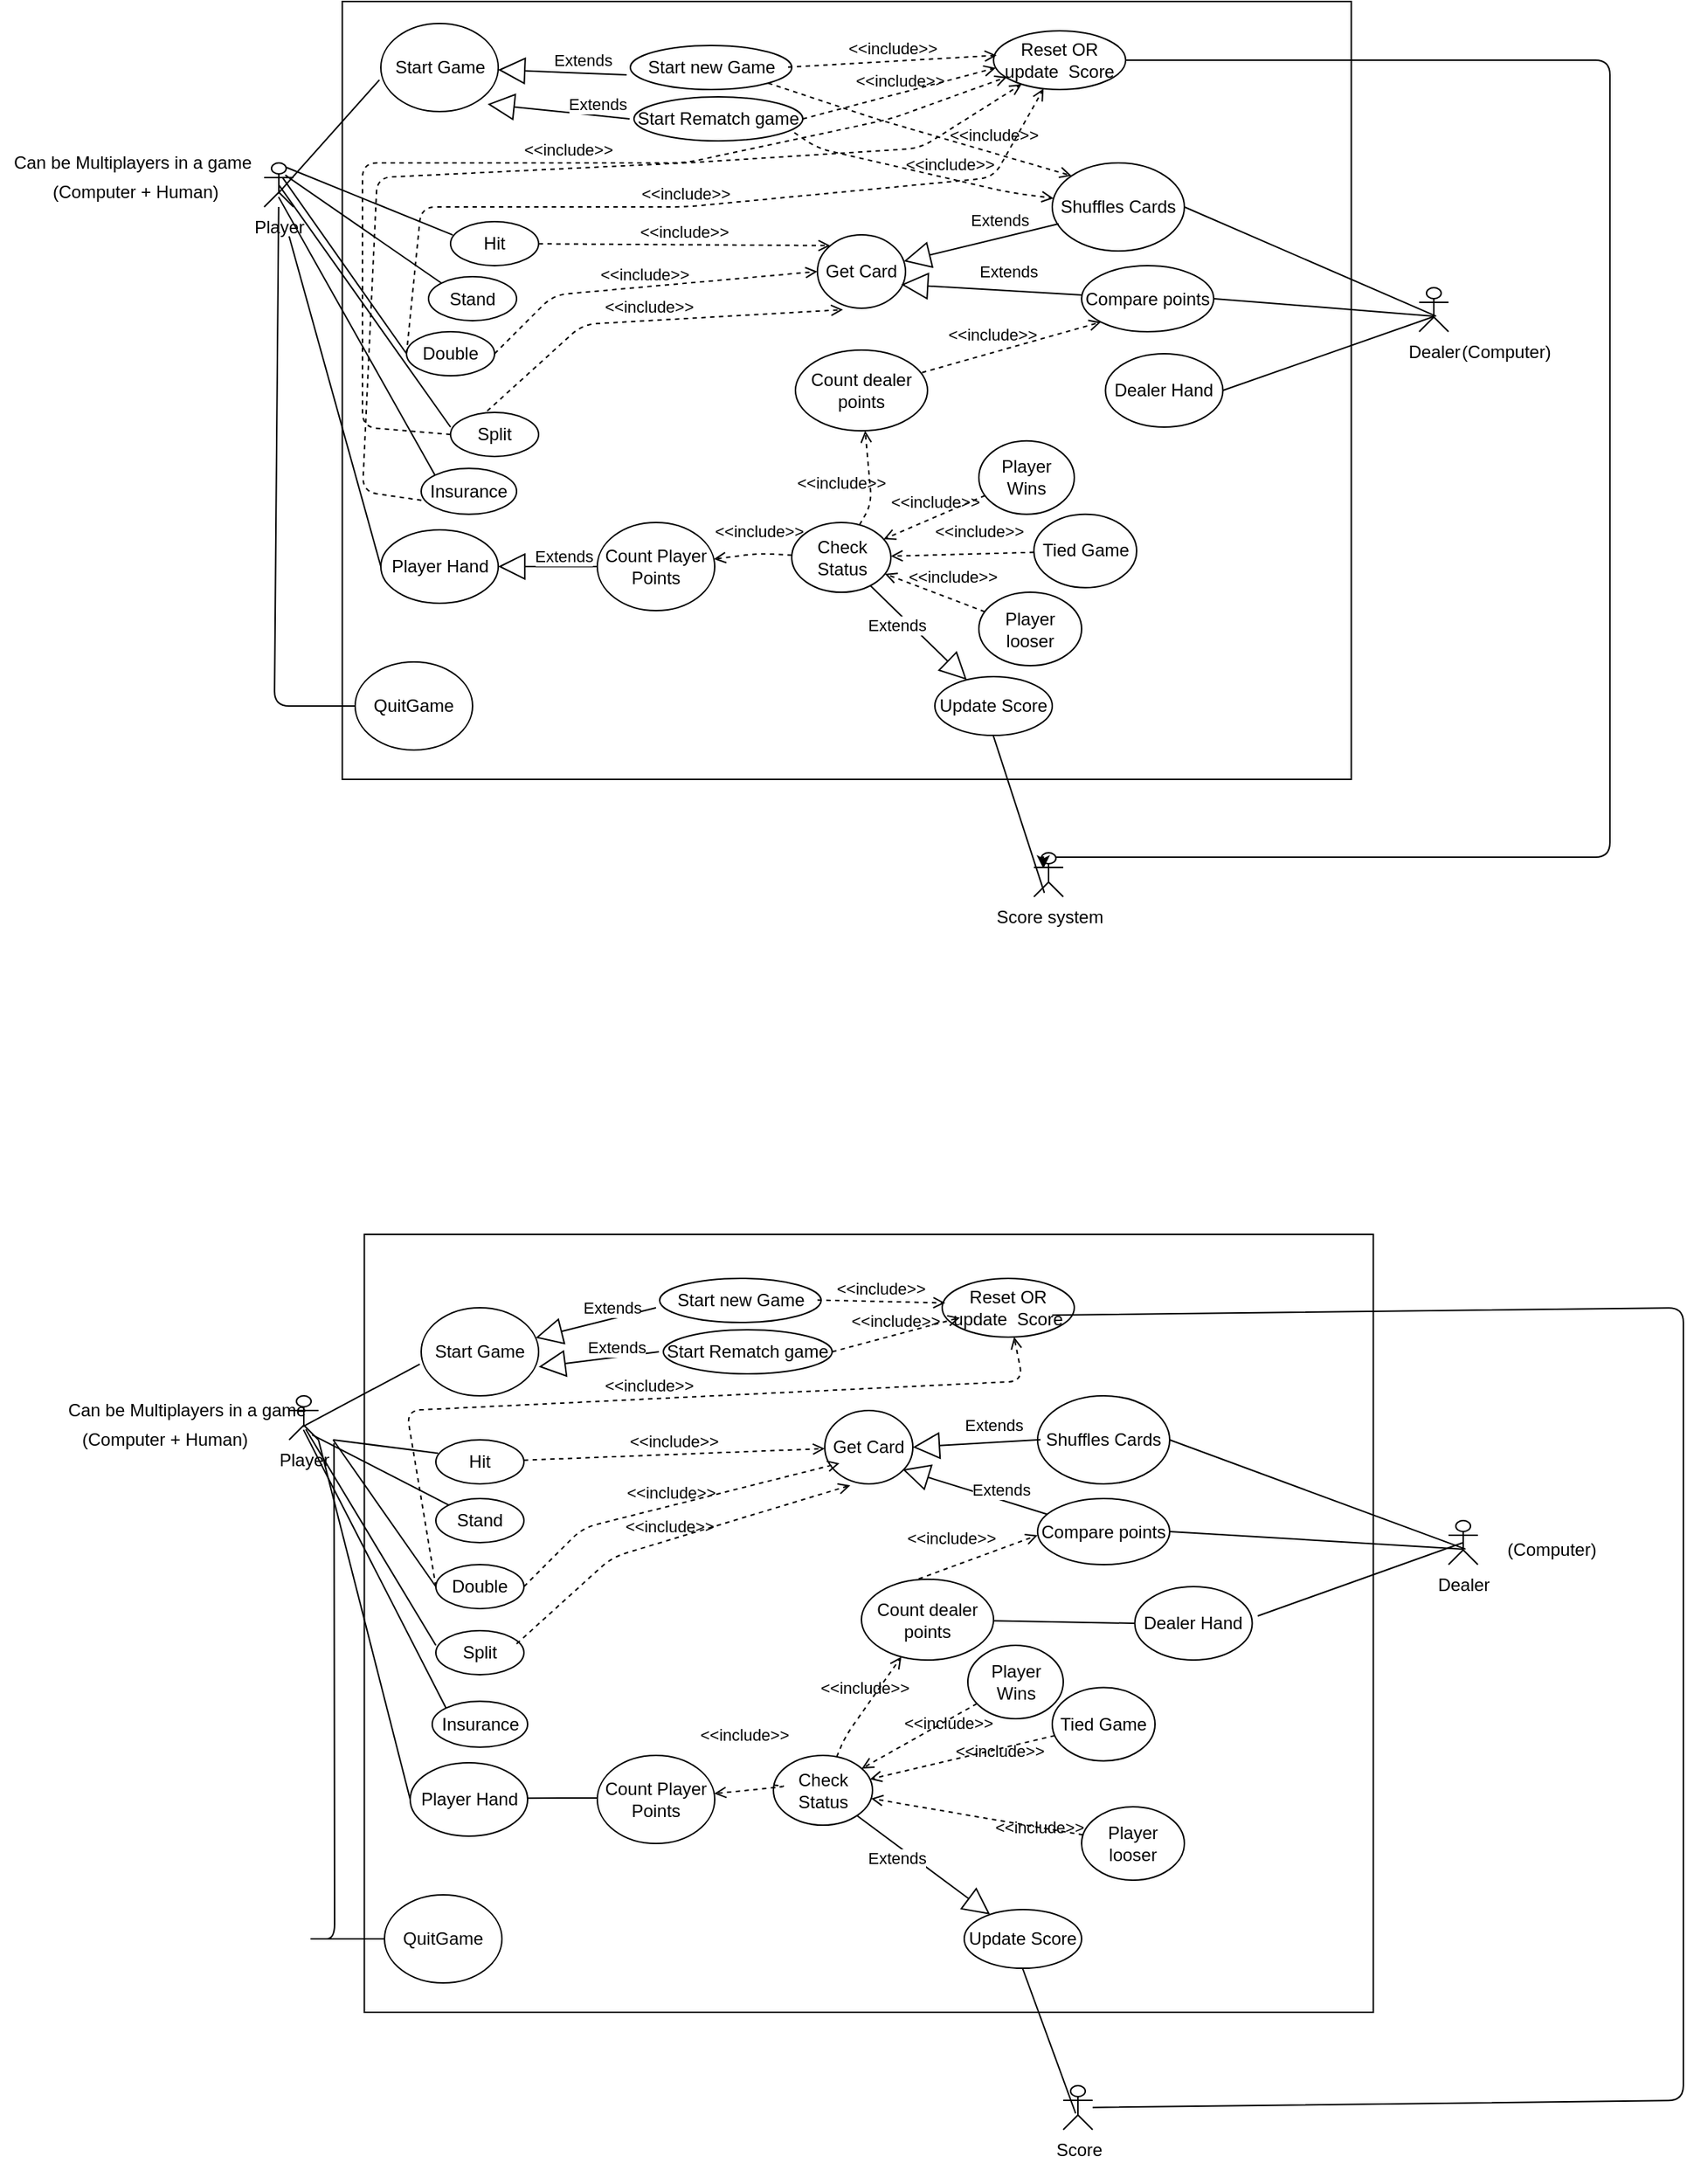 <mxfile version="14.4.4" type="github">
  <diagram id="JFFTHve_9rxQ_7Y7nS_G" name="Page-1">
    <mxGraphModel dx="2287" dy="1903" grid="1" gridSize="10" guides="1" tooltips="1" connect="1" arrows="1" fold="1" page="1" pageScale="1" pageWidth="850" pageHeight="1100" math="0" shadow="0">
      <root>
        <mxCell id="0" />
        <mxCell id="1" parent="0" />
        <mxCell id="o8Tci1gJP2nC2cgZEV9O-1" value="" style="rounded=0;whiteSpace=wrap;html=1;" parent="1" vertex="1">
          <mxGeometry x="131.25" y="-60" width="687.5" height="530" as="geometry" />
        </mxCell>
        <mxCell id="o8Tci1gJP2nC2cgZEV9O-2" value="Player&lt;br&gt;" style="shape=umlActor;verticalLabelPosition=bottom;verticalAlign=top;html=1;" parent="1" vertex="1">
          <mxGeometry x="80" y="50" width="20" height="30" as="geometry" />
        </mxCell>
        <mxCell id="o8Tci1gJP2nC2cgZEV9O-3" value="Dealer&lt;br&gt;" style="shape=umlActor;verticalLabelPosition=bottom;verticalAlign=top;html=1;" parent="1" vertex="1">
          <mxGeometry x="870" y="135" width="20" height="30" as="geometry" />
        </mxCell>
        <mxCell id="o8Tci1gJP2nC2cgZEV9O-4" value="Score&lt;br&gt;&lt;span style=&quot;color: rgba(0 , 0 , 0 , 0) ; font-family: monospace ; font-size: 0px&quot;&gt;%3CmxGraphModel%3E%3Croot%3E%3CmxCell%20id%3D%220%22%2F%3E%3CmxCell%20id%3D%221%22%20parent%3D%220%22%2F%3E%3CmxCell%20id%3D%222%22%20value%3D%22Player%26lt%3Bbr%26gt%3B%22%20style%3D%22shape%3DumlActor%3BverticalLabelPosition%3Dbottom%3BverticalAlign%3Dtop%3Bhtml%3D1%3B%22%20vertex%3D%221%22%20parent%3D%221%22%3E%3CmxGeometry%20x%3D%2255%22%20y%3D%22160%22%20width%3D%2220%22%20height%3D%2230%22%20as%3D%22geometry%22%2F%3E%3C%2FmxCell%3E%3C%2Froot%3E%3C%2FmxGraphModel%3E&lt;/span&gt;" style="shape=umlActor;verticalLabelPosition=bottom;verticalAlign=top;html=1;" parent="1" vertex="1">
          <mxGeometry x="607.5" y="520" width="20" height="30" as="geometry" />
        </mxCell>
        <mxCell id="o8Tci1gJP2nC2cgZEV9O-5" value="Get Card" style="ellipse;whiteSpace=wrap;html=1;" parent="1" vertex="1">
          <mxGeometry x="445" y="60" width="60" height="50" as="geometry" />
        </mxCell>
        <mxCell id="o8Tci1gJP2nC2cgZEV9O-6" value="Shuffles Cards" style="ellipse;whiteSpace=wrap;html=1;" parent="1" vertex="1">
          <mxGeometry x="590" y="50" width="90" height="60" as="geometry" />
        </mxCell>
        <mxCell id="o8Tci1gJP2nC2cgZEV9O-7" value="Hit" style="ellipse;whiteSpace=wrap;html=1;" parent="1" vertex="1">
          <mxGeometry x="180" y="80" width="60" height="30" as="geometry" />
        </mxCell>
        <mxCell id="o8Tci1gJP2nC2cgZEV9O-8" value="Reset OR update&amp;nbsp; Score" style="ellipse;whiteSpace=wrap;html=1;" parent="1" vertex="1">
          <mxGeometry x="525" y="-30" width="90" height="40" as="geometry" />
        </mxCell>
        <mxCell id="o8Tci1gJP2nC2cgZEV9O-9" value="Start Game&lt;br&gt;" style="ellipse;whiteSpace=wrap;html=1;" parent="1" vertex="1">
          <mxGeometry x="170" y="-10" width="80" height="60" as="geometry" />
        </mxCell>
        <mxCell id="o8Tci1gJP2nC2cgZEV9O-10" value="Start new Game" style="ellipse;whiteSpace=wrap;html=1;" parent="1" vertex="1">
          <mxGeometry x="332.5" y="-30" width="110" height="30" as="geometry" />
        </mxCell>
        <mxCell id="o8Tci1gJP2nC2cgZEV9O-11" value="Start Rematch game" style="ellipse;whiteSpace=wrap;html=1;" parent="1" vertex="1">
          <mxGeometry x="335" y="5" width="115" height="30" as="geometry" />
        </mxCell>
        <mxCell id="o8Tci1gJP2nC2cgZEV9O-12" value="Extends" style="endArrow=block;endSize=16;endFill=0;html=1;" parent="1" target="o8Tci1gJP2nC2cgZEV9O-9" edge="1">
          <mxGeometry x="-0.312" y="-7" width="160" relative="1" as="geometry">
            <mxPoint x="330" y="-10" as="sourcePoint" />
            <mxPoint x="330" y="-5.29" as="targetPoint" />
            <Array as="points">
              <mxPoint x="330" y="-10" />
            </Array>
            <mxPoint as="offset" />
          </mxGeometry>
        </mxCell>
        <mxCell id="o8Tci1gJP2nC2cgZEV9O-13" value="Extends" style="endArrow=block;endSize=16;endFill=0;html=1;" parent="1" edge="1">
          <mxGeometry x="-0.312" y="-7" width="160" relative="1" as="geometry">
            <mxPoint x="332" y="20.0" as="sourcePoint" />
            <mxPoint x="250.003" y="30.295" as="targetPoint" />
            <Array as="points" />
            <mxPoint as="offset" />
          </mxGeometry>
        </mxCell>
        <mxCell id="o8Tci1gJP2nC2cgZEV9O-14" value="&amp;lt;&amp;lt;include&amp;gt;&amp;gt;" style="html=1;verticalAlign=bottom;labelBackgroundColor=none;endArrow=open;endFill=0;dashed=1;entryX=0.023;entryY=0.418;entryDx=0;entryDy=0;entryPerimeter=0;" parent="1" target="o8Tci1gJP2nC2cgZEV9O-8" edge="1">
          <mxGeometry width="160" relative="1" as="geometry">
            <mxPoint x="440" y="-15.24" as="sourcePoint" />
            <mxPoint x="600" y="-15.24" as="targetPoint" />
          </mxGeometry>
        </mxCell>
        <mxCell id="o8Tci1gJP2nC2cgZEV9O-15" value="" style="endArrow=none;html=1;" parent="1" source="o8Tci1gJP2nC2cgZEV9O-4" edge="1">
          <mxGeometry width="50" height="50" relative="1" as="geometry">
            <mxPoint x="780" y="-5" as="sourcePoint" />
            <mxPoint x="600" y="-5.0" as="targetPoint" />
            <Array as="points">
              <mxPoint x="1030" y="530" />
              <mxPoint x="1030" y="420" />
              <mxPoint x="1030" y="-10" />
            </Array>
          </mxGeometry>
        </mxCell>
        <mxCell id="o8Tci1gJP2nC2cgZEV9O-16" value="" style="endArrow=none;html=1;entryX=-0.012;entryY=0.64;entryDx=0;entryDy=0;entryPerimeter=0;exitX=0.471;exitY=0.697;exitDx=0;exitDy=0;exitPerimeter=0;" parent="1" source="o8Tci1gJP2nC2cgZEV9O-2" target="o8Tci1gJP2nC2cgZEV9O-9" edge="1">
          <mxGeometry width="50" height="50" relative="1" as="geometry">
            <mxPoint x="125" y="70" as="sourcePoint" />
            <mxPoint x="175" y="20" as="targetPoint" />
          </mxGeometry>
        </mxCell>
        <mxCell id="o8Tci1gJP2nC2cgZEV9O-17" value="Stand" style="ellipse;whiteSpace=wrap;html=1;" parent="1" vertex="1">
          <mxGeometry x="180" y="120" width="60" height="30" as="geometry" />
        </mxCell>
        <mxCell id="o8Tci1gJP2nC2cgZEV9O-18" value="Double" style="ellipse;whiteSpace=wrap;html=1;" parent="1" vertex="1">
          <mxGeometry x="180" y="165" width="60" height="30" as="geometry" />
        </mxCell>
        <mxCell id="o8Tci1gJP2nC2cgZEV9O-19" value="Split" style="ellipse;whiteSpace=wrap;html=1;" parent="1" vertex="1">
          <mxGeometry x="180" y="210" width="60" height="30" as="geometry" />
        </mxCell>
        <mxCell id="o8Tci1gJP2nC2cgZEV9O-20" value="" style="endArrow=none;html=1;entryX=0.024;entryY=0.303;entryDx=0;entryDy=0;entryPerimeter=0;" parent="1" target="o8Tci1gJP2nC2cgZEV9O-7" edge="1">
          <mxGeometry width="50" height="50" relative="1" as="geometry">
            <mxPoint x="110" y="80.0" as="sourcePoint" />
            <mxPoint x="179.04" y="38.4" as="targetPoint" />
          </mxGeometry>
        </mxCell>
        <mxCell id="o8Tci1gJP2nC2cgZEV9O-21" value="" style="endArrow=none;html=1;entryX=0;entryY=0;entryDx=0;entryDy=0;exitX=0.781;exitY=0.887;exitDx=0;exitDy=0;exitPerimeter=0;" parent="1" source="o8Tci1gJP2nC2cgZEV9O-2" target="o8Tci1gJP2nC2cgZEV9O-17" edge="1">
          <mxGeometry width="50" height="50" relative="1" as="geometry">
            <mxPoint x="130" y="80" as="sourcePoint" />
            <mxPoint x="189.04" y="48.4" as="targetPoint" />
          </mxGeometry>
        </mxCell>
        <mxCell id="o8Tci1gJP2nC2cgZEV9O-22" value="" style="endArrow=none;html=1;entryX=0;entryY=0.5;entryDx=0;entryDy=0;" parent="1" target="o8Tci1gJP2nC2cgZEV9O-18" edge="1">
          <mxGeometry width="50" height="50" relative="1" as="geometry">
            <mxPoint x="110" y="80.0" as="sourcePoint" />
            <mxPoint x="199.04" y="58.4" as="targetPoint" />
          </mxGeometry>
        </mxCell>
        <mxCell id="o8Tci1gJP2nC2cgZEV9O-23" value="" style="endArrow=none;html=1;entryX=0.567;entryY=0.76;entryDx=0;entryDy=0;entryPerimeter=0;exitX=0;exitY=0.333;exitDx=0;exitDy=0;exitPerimeter=0;" parent="1" source="o8Tci1gJP2nC2cgZEV9O-19" target="o8Tci1gJP2nC2cgZEV9O-2" edge="1">
          <mxGeometry width="50" height="50" relative="1" as="geometry">
            <mxPoint x="80.96" y="140" as="sourcePoint" />
            <mxPoint x="125" y="98.4" as="targetPoint" />
          </mxGeometry>
        </mxCell>
        <mxCell id="o8Tci1gJP2nC2cgZEV9O-24" value="&amp;lt;&amp;lt;include&amp;gt;&amp;gt;" style="html=1;verticalAlign=bottom;labelBackgroundColor=none;endArrow=open;endFill=0;dashed=1;entryX=0.023;entryY=0.418;entryDx=0;entryDy=0;entryPerimeter=0;" parent="1" source="o8Tci1gJP2nC2cgZEV9O-7" edge="1">
          <mxGeometry width="160" relative="1" as="geometry">
            <mxPoint x="372.93" y="84.02" as="sourcePoint" />
            <mxPoint x="445.0" y="85.98" as="targetPoint" />
          </mxGeometry>
        </mxCell>
        <mxCell id="o8Tci1gJP2nC2cgZEV9O-25" value="" style="endArrow=none;html=1;entryX=1;entryY=0.5;entryDx=0;entryDy=0;exitX=0.579;exitY=0.648;exitDx=0;exitDy=0;exitPerimeter=0;" parent="1" source="o8Tci1gJP2nC2cgZEV9O-3" target="o8Tci1gJP2nC2cgZEV9O-6" edge="1">
          <mxGeometry width="50" height="50" relative="1" as="geometry">
            <mxPoint x="846.25" y="144.83" as="sourcePoint" />
            <mxPoint x="746.25" y="85" as="targetPoint" />
          </mxGeometry>
        </mxCell>
        <mxCell id="o8Tci1gJP2nC2cgZEV9O-26" value="Extends" style="endArrow=block;endSize=16;endFill=0;html=1;entryX=1;entryY=0.5;entryDx=0;entryDy=0;" parent="1" target="o8Tci1gJP2nC2cgZEV9O-5" edge="1">
          <mxGeometry x="-0.28" y="-12" width="160" relative="1" as="geometry">
            <mxPoint x="592" y="79.85" as="sourcePoint" />
            <mxPoint x="510.003" y="90.145" as="targetPoint" />
            <Array as="points" />
            <mxPoint as="offset" />
          </mxGeometry>
        </mxCell>
        <mxCell id="o8Tci1gJP2nC2cgZEV9O-27" value="Count dealer points" style="ellipse;whiteSpace=wrap;html=1;" parent="1" vertex="1">
          <mxGeometry x="470" y="175" width="90" height="55" as="geometry" />
        </mxCell>
        <mxCell id="o8Tci1gJP2nC2cgZEV9O-28" value="Compare points" style="ellipse;whiteSpace=wrap;html=1;" parent="1" vertex="1">
          <mxGeometry x="590" y="120" width="90" height="45" as="geometry" />
        </mxCell>
        <mxCell id="o8Tci1gJP2nC2cgZEV9O-29" value="Check Status" style="ellipse;whiteSpace=wrap;html=1;" parent="1" vertex="1">
          <mxGeometry x="410" y="295" width="67.5" height="47.5" as="geometry" />
        </mxCell>
        <mxCell id="o8Tci1gJP2nC2cgZEV9O-30" value="Dealer Hand" style="ellipse;whiteSpace=wrap;html=1;" parent="1" vertex="1">
          <mxGeometry x="656.25" y="180" width="80" height="50" as="geometry" />
        </mxCell>
        <mxCell id="o8Tci1gJP2nC2cgZEV9O-31" value="Player looser" style="ellipse;whiteSpace=wrap;html=1;" parent="1" vertex="1">
          <mxGeometry x="620" y="330" width="70" height="50" as="geometry" />
        </mxCell>
        <mxCell id="o8Tci1gJP2nC2cgZEV9O-32" value="Player Wins" style="ellipse;whiteSpace=wrap;html=1;" parent="1" vertex="1">
          <mxGeometry x="542.5" y="220" width="65" height="50" as="geometry" />
        </mxCell>
        <mxCell id="o8Tci1gJP2nC2cgZEV9O-33" value="" style="endArrow=none;html=1;entryX=1;entryY=0.5;entryDx=0;entryDy=0;exitX=0.521;exitY=0.648;exitDx=0;exitDy=0;exitPerimeter=0;" parent="1" source="o8Tci1gJP2nC2cgZEV9O-3" target="o8Tci1gJP2nC2cgZEV9O-28" edge="1">
          <mxGeometry width="50" height="50" relative="1" as="geometry">
            <mxPoint x="856.25" y="154.83" as="sourcePoint" />
            <mxPoint x="736.25" y="157.5" as="targetPoint" />
          </mxGeometry>
        </mxCell>
        <mxCell id="o8Tci1gJP2nC2cgZEV9O-34" value="Extends" style="endArrow=block;endSize=16;endFill=0;html=1;" parent="1" source="o8Tci1gJP2nC2cgZEV9O-28" edge="1">
          <mxGeometry x="-0.312" y="-7" width="160" relative="1" as="geometry">
            <mxPoint x="570" y="150" as="sourcePoint" />
            <mxPoint x="498.003" y="100.145" as="targetPoint" />
            <Array as="points" />
            <mxPoint as="offset" />
          </mxGeometry>
        </mxCell>
        <mxCell id="o8Tci1gJP2nC2cgZEV9O-35" value="" style="endArrow=none;html=1;" parent="1" edge="1">
          <mxGeometry width="50" height="50" relative="1" as="geometry">
            <mxPoint x="880" y="150.0" as="sourcePoint" />
            <mxPoint x="740" y="200.0" as="targetPoint" />
          </mxGeometry>
        </mxCell>
        <mxCell id="o8Tci1gJP2nC2cgZEV9O-36" value="" style="endArrow=none;html=1;exitX=0;exitY=0.5;exitDx=0;exitDy=0;" parent="1" source="o8Tci1gJP2nC2cgZEV9O-30" target="o8Tci1gJP2nC2cgZEV9O-27" edge="1">
          <mxGeometry width="50" height="50" relative="1" as="geometry">
            <mxPoint x="711.25" y="155" as="sourcePoint" />
            <mxPoint x="591.25" y="210" as="targetPoint" />
          </mxGeometry>
        </mxCell>
        <mxCell id="o8Tci1gJP2nC2cgZEV9O-37" value="&amp;lt;&amp;lt;include&amp;gt;&amp;gt;" style="html=1;verticalAlign=bottom;labelBackgroundColor=none;endArrow=open;endFill=0;dashed=1;" parent="1" source="o8Tci1gJP2nC2cgZEV9O-29" target="o8Tci1gJP2nC2cgZEV9O-27" edge="1">
          <mxGeometry x="0.049" y="3" width="160" relative="1" as="geometry">
            <mxPoint x="660.43" y="291.52" as="sourcePoint" />
            <mxPoint x="732.5" y="293.48" as="targetPoint" />
            <mxPoint as="offset" />
            <Array as="points">
              <mxPoint x="459" y="282" />
            </Array>
          </mxGeometry>
        </mxCell>
        <mxCell id="o8Tci1gJP2nC2cgZEV9O-38" value="Update Score" style="ellipse;whiteSpace=wrap;html=1;" parent="1" vertex="1">
          <mxGeometry x="540" y="400" width="80" height="40" as="geometry" />
        </mxCell>
        <mxCell id="o8Tci1gJP2nC2cgZEV9O-39" value="Extends" style="endArrow=block;endSize=16;endFill=0;html=1;" parent="1" source="o8Tci1gJP2nC2cgZEV9O-29" target="o8Tci1gJP2nC2cgZEV9O-38" edge="1">
          <mxGeometry x="-0.312" y="-7" width="160" relative="1" as="geometry">
            <mxPoint x="615" y="287.5" as="sourcePoint" />
            <mxPoint x="620" y="347.5" as="targetPoint" />
            <Array as="points" />
            <mxPoint as="offset" />
          </mxGeometry>
        </mxCell>
        <mxCell id="o8Tci1gJP2nC2cgZEV9O-40" value="" style="endArrow=none;html=1;exitX=0.421;exitY=0.629;exitDx=0;exitDy=0;exitPerimeter=0;entryX=0.498;entryY=1.006;entryDx=0;entryDy=0;entryPerimeter=0;" parent="1" source="o8Tci1gJP2nC2cgZEV9O-4" target="o8Tci1gJP2nC2cgZEV9O-38" edge="1">
          <mxGeometry width="50" height="50" relative="1" as="geometry">
            <mxPoint x="900" y="280" as="sourcePoint" />
            <mxPoint x="690" y="350" as="targetPoint" />
            <Array as="points" />
          </mxGeometry>
        </mxCell>
        <mxCell id="o8Tci1gJP2nC2cgZEV9O-41" value="&amp;lt;&amp;lt;include&amp;gt;&amp;gt;" style="html=1;verticalAlign=bottom;labelBackgroundColor=none;endArrow=open;endFill=0;dashed=1;entryX=0.023;entryY=0.418;entryDx=0;entryDy=0;entryPerimeter=0;exitX=1;exitY=0.5;exitDx=0;exitDy=0;" parent="1" source="o8Tci1gJP2nC2cgZEV9O-18" edge="1">
          <mxGeometry width="160" relative="1" as="geometry">
            <mxPoint x="249.92" y="103.908" as="sourcePoint" />
            <mxPoint x="455" y="95.98" as="targetPoint" />
            <Array as="points">
              <mxPoint x="280" y="140" />
            </Array>
          </mxGeometry>
        </mxCell>
        <mxCell id="o8Tci1gJP2nC2cgZEV9O-42" value="&amp;lt;&amp;lt;include&amp;gt;&amp;gt;" style="html=1;verticalAlign=bottom;labelBackgroundColor=none;endArrow=open;endFill=0;dashed=1;entryX=0.29;entryY=1.02;entryDx=0;entryDy=0;entryPerimeter=0;exitX=1;exitY=0.5;exitDx=0;exitDy=0;" parent="1" target="o8Tci1gJP2nC2cgZEV9O-5" edge="1">
          <mxGeometry width="160" relative="1" as="geometry">
            <mxPoint x="235" y="219.02" as="sourcePoint" />
            <mxPoint x="450.0" y="135.0" as="targetPoint" />
            <Array as="points">
              <mxPoint x="300" y="160" />
            </Array>
          </mxGeometry>
        </mxCell>
        <mxCell id="o8Tci1gJP2nC2cgZEV9O-43" value="Can be Multiplayers in a game&lt;br&gt;" style="text;html=1;align=center;verticalAlign=middle;resizable=0;points=[];autosize=1;" parent="1" vertex="1">
          <mxGeometry x="-80" y="50" width="180" height="20" as="geometry" />
        </mxCell>
        <mxCell id="o8Tci1gJP2nC2cgZEV9O-44" value="(Computer + Human)" style="text;html=1;align=center;verticalAlign=middle;resizable=0;points=[];autosize=1;" parent="1" vertex="1">
          <mxGeometry x="-70" y="70" width="130" height="20" as="geometry" />
        </mxCell>
        <mxCell id="o8Tci1gJP2nC2cgZEV9O-45" value="(Computer)" style="text;html=1;align=center;verticalAlign=middle;resizable=0;points=[];autosize=1;" parent="1" vertex="1">
          <mxGeometry x="900" y="145" width="80" height="20" as="geometry" />
        </mxCell>
        <mxCell id="o8Tci1gJP2nC2cgZEV9O-46" value="&amp;lt;&amp;lt;include&amp;gt;&amp;gt;" style="html=1;verticalAlign=bottom;labelBackgroundColor=none;endArrow=open;endFill=0;dashed=1;exitX=0.433;exitY=-0.005;exitDx=0;exitDy=0;exitPerimeter=0;" parent="1" source="o8Tci1gJP2nC2cgZEV9O-27" edge="1">
          <mxGeometry x="-0.368" y="10" width="160" relative="1" as="geometry">
            <mxPoint x="576.901" y="247.627" as="sourcePoint" />
            <mxPoint x="589.996" y="144.998" as="targetPoint" />
            <mxPoint as="offset" />
          </mxGeometry>
        </mxCell>
        <mxCell id="o8Tci1gJP2nC2cgZEV9O-47" value="Tied Game" style="ellipse;whiteSpace=wrap;html=1;" parent="1" vertex="1">
          <mxGeometry x="600" y="248.75" width="70" height="50" as="geometry" />
        </mxCell>
        <mxCell id="o8Tci1gJP2nC2cgZEV9O-48" value="&amp;lt;&amp;lt;include&amp;gt;&amp;gt;" style="html=1;verticalAlign=bottom;labelBackgroundColor=none;endArrow=open;endFill=0;dashed=1;" parent="1" source="o8Tci1gJP2nC2cgZEV9O-47" target="o8Tci1gJP2nC2cgZEV9O-29" edge="1">
          <mxGeometry x="-0.368" y="10" width="160" relative="1" as="geometry">
            <mxPoint x="404.49" y="230.005" as="sourcePoint" />
            <mxPoint x="485.516" y="200.278" as="targetPoint" />
            <mxPoint as="offset" />
            <Array as="points" />
          </mxGeometry>
        </mxCell>
        <mxCell id="o8Tci1gJP2nC2cgZEV9O-49" value="Insurance" style="ellipse;whiteSpace=wrap;html=1;" parent="1" vertex="1">
          <mxGeometry x="177.5" y="258.13" width="65" height="31.25" as="geometry" />
        </mxCell>
        <mxCell id="o8Tci1gJP2nC2cgZEV9O-50" value="" style="endArrow=none;html=1;entryX=0.49;entryY=0.773;entryDx=0;entryDy=0;entryPerimeter=0;exitX=0;exitY=0;exitDx=0;exitDy=0;" parent="1" source="o8Tci1gJP2nC2cgZEV9O-49" target="o8Tci1gJP2nC2cgZEV9O-2" edge="1">
          <mxGeometry width="50" height="50" relative="1" as="geometry">
            <mxPoint x="165" y="205.79" as="sourcePoint" />
            <mxPoint x="110" y="84.2" as="targetPoint" />
          </mxGeometry>
        </mxCell>
        <mxCell id="o8Tci1gJP2nC2cgZEV9O-51" value="&amp;lt;&amp;lt;include&amp;gt;&amp;gt;" style="html=1;verticalAlign=bottom;labelBackgroundColor=none;endArrow=open;endFill=0;dashed=1;" parent="1" source="o8Tci1gJP2nC2cgZEV9O-31" target="o8Tci1gJP2nC2cgZEV9O-29" edge="1">
          <mxGeometry x="-0.619" y="9" width="160" relative="1" as="geometry">
            <mxPoint x="393.25" y="280.15" as="sourcePoint" />
            <mxPoint x="480" y="300" as="targetPoint" />
            <mxPoint x="-1" as="offset" />
          </mxGeometry>
        </mxCell>
        <mxCell id="o8Tci1gJP2nC2cgZEV9O-52" value="&amp;lt;&amp;lt;include&amp;gt;&amp;gt;" style="html=1;verticalAlign=bottom;labelBackgroundColor=none;endArrow=open;endFill=0;dashed=1;" parent="1" source="o8Tci1gJP2nC2cgZEV9O-32" target="o8Tci1gJP2nC2cgZEV9O-29" edge="1">
          <mxGeometry x="-0.368" y="10" width="160" relative="1" as="geometry">
            <mxPoint x="403.25" y="290.15" as="sourcePoint" />
            <mxPoint x="505.516" y="220.278" as="targetPoint" />
            <mxPoint as="offset" />
          </mxGeometry>
        </mxCell>
        <mxCell id="o8Tci1gJP2nC2cgZEV9O-53" value="QuitGame" style="ellipse;whiteSpace=wrap;html=1;" parent="1" vertex="1">
          <mxGeometry x="145" y="390" width="80" height="60" as="geometry" />
        </mxCell>
        <mxCell id="o8Tci1gJP2nC2cgZEV9O-54" value="" style="endArrow=none;html=1;entryX=0.49;entryY=0.773;entryDx=0;entryDy=0;entryPerimeter=0;" parent="1" source="o8Tci1gJP2nC2cgZEV9O-53" edge="1">
          <mxGeometry width="50" height="50" relative="1" as="geometry">
            <mxPoint x="175.004" y="269.995" as="sourcePoint" />
            <mxPoint x="110.59" y="82.21" as="targetPoint" />
            <Array as="points">
              <mxPoint x="90" y="420" />
              <mxPoint x="111" y="420" />
            </Array>
          </mxGeometry>
        </mxCell>
        <mxCell id="o8Tci1gJP2nC2cgZEV9O-55" value="Player Hand" style="ellipse;whiteSpace=wrap;html=1;" parent="1" vertex="1">
          <mxGeometry x="162.5" y="300" width="80" height="50" as="geometry" />
        </mxCell>
        <mxCell id="o8Tci1gJP2nC2cgZEV9O-56" value="" style="endArrow=none;html=1;entryX=0;entryY=0.5;entryDx=0;entryDy=0;" parent="1" target="o8Tci1gJP2nC2cgZEV9O-55" edge="1">
          <mxGeometry width="50" height="50" relative="1" as="geometry">
            <mxPoint x="100" y="80.0" as="sourcePoint" />
            <mxPoint x="-25" y="120.0" as="targetPoint" />
          </mxGeometry>
        </mxCell>
        <mxCell id="o8Tci1gJP2nC2cgZEV9O-57" value="Count Player Points" style="ellipse;whiteSpace=wrap;html=1;" parent="1" vertex="1">
          <mxGeometry x="290" y="295" width="80" height="60" as="geometry" />
        </mxCell>
        <mxCell id="o8Tci1gJP2nC2cgZEV9O-58" value="" style="endArrow=none;html=1;" parent="1" edge="1">
          <mxGeometry width="50" height="50" relative="1" as="geometry">
            <mxPoint x="290" y="324" as="sourcePoint" />
            <mxPoint x="242.497" y="324.082" as="targetPoint" />
          </mxGeometry>
        </mxCell>
        <mxCell id="o8Tci1gJP2nC2cgZEV9O-59" value="&amp;lt;&amp;lt;include&amp;gt;&amp;gt;" style="html=1;verticalAlign=bottom;labelBackgroundColor=none;endArrow=open;endFill=0;dashed=1;exitX=0;exitY=0.5;exitDx=0;exitDy=0;" parent="1" source="o8Tci1gJP2nC2cgZEV9O-18" target="o8Tci1gJP2nC2cgZEV9O-8" edge="1">
          <mxGeometry width="160" relative="1" as="geometry">
            <mxPoint x="460" y="35.0" as="sourcePoint" />
            <mxPoint x="510" y="37" as="targetPoint" />
            <Array as="points">
              <mxPoint x="160" y="60" />
              <mxPoint x="580" y="40" />
            </Array>
          </mxGeometry>
        </mxCell>
        <mxCell id="o8Tci1gJP2nC2cgZEV9O-60" value="&amp;lt;&amp;lt;include&amp;gt;&amp;gt;" style="html=1;verticalAlign=bottom;labelBackgroundColor=none;endArrow=open;endFill=0;dashed=1;" parent="1" source="o8Tci1gJP2nC2cgZEV9O-29" target="o8Tci1gJP2nC2cgZEV9O-57" edge="1">
          <mxGeometry x="0.225" y="-29" width="160" relative="1" as="geometry">
            <mxPoint x="463.087" y="305.927" as="sourcePoint" />
            <mxPoint x="507.176" y="237.751" as="targetPoint" />
            <mxPoint as="offset" />
            <Array as="points">
              <mxPoint x="420" y="316" />
            </Array>
          </mxGeometry>
        </mxCell>
        <mxCell id="o8Tci1gJP2nC2cgZEV9O-61" value="&amp;lt;&amp;lt;include&amp;gt;&amp;gt;" style="html=1;verticalAlign=bottom;labelBackgroundColor=none;endArrow=open;endFill=0;dashed=1;entryX=0.023;entryY=0.418;entryDx=0;entryDy=0;entryPerimeter=0;exitX=1;exitY=0.5;exitDx=0;exitDy=0;" parent="1" source="o8Tci1gJP2nC2cgZEV9O-11" edge="1">
          <mxGeometry width="160" relative="1" as="geometry">
            <mxPoint x="450" y="-5.24" as="sourcePoint" />
            <mxPoint x="537.07" y="-3.28" as="targetPoint" />
          </mxGeometry>
        </mxCell>
        <mxCell id="l1zgfSFCjleYtJf9nJo5-1" value="" style="rounded=0;whiteSpace=wrap;html=1;" vertex="1" parent="1">
          <mxGeometry x="116.25" y="-900" width="687.5" height="530" as="geometry" />
        </mxCell>
        <mxCell id="l1zgfSFCjleYtJf9nJo5-2" value="Player&lt;br&gt;" style="shape=umlActor;verticalLabelPosition=bottom;verticalAlign=top;html=1;" vertex="1" parent="1">
          <mxGeometry x="63" y="-790" width="20" height="30" as="geometry" />
        </mxCell>
        <mxCell id="l1zgfSFCjleYtJf9nJo5-3" value="Dealer&lt;br&gt;" style="shape=umlActor;verticalLabelPosition=bottom;verticalAlign=top;html=1;" vertex="1" parent="1">
          <mxGeometry x="850" y="-705" width="20" height="30" as="geometry" />
        </mxCell>
        <mxCell id="l1zgfSFCjleYtJf9nJo5-4" value="Score system&lt;br&gt;&lt;span style=&quot;color: rgba(0 , 0 , 0 , 0) ; font-family: monospace ; font-size: 0px&quot;&gt;%3CmxGraphModel%3E%3Croot%3E%3CmxCell%20id%3D%220%22%2F%3E%3CmxCell%20id%3D%221%22%20parent%3D%220%22%2F%3E%3CmxCell%20id%3D%222%22%20value%3D%22Player%26lt%3Bbr%26gt%3B%22%20style%3D%22shape%3DumlActor%3BverticalLabelPosition%3Dbottom%3BverticalAlign%3Dtop%3Bhtml%3D1%3B%22%20vertex%3D%221%22%20parent%3D%221%22%3E%3CmxGeometry%20x%3D%2255%22%20y%3D%22160%22%20width%3D%2220%22%20height%3D%2230%22%20as%3D%22geometry%22%2F%3E%3C%2FmxCell%3E%3C%2Froot%3E%3C%2FmxGraphModel%3E&lt;/span&gt;" style="shape=umlActor;verticalLabelPosition=bottom;verticalAlign=top;html=1;" vertex="1" parent="1">
          <mxGeometry x="587.5" y="-320" width="20" height="30" as="geometry" />
        </mxCell>
        <mxCell id="l1zgfSFCjleYtJf9nJo5-5" value="Get Card" style="ellipse;whiteSpace=wrap;html=1;" vertex="1" parent="1">
          <mxGeometry x="440" y="-741" width="60" height="50" as="geometry" />
        </mxCell>
        <mxCell id="l1zgfSFCjleYtJf9nJo5-6" value="Shuffles Cards" style="ellipse;whiteSpace=wrap;html=1;" vertex="1" parent="1">
          <mxGeometry x="600" y="-790" width="90" height="60" as="geometry" />
        </mxCell>
        <mxCell id="l1zgfSFCjleYtJf9nJo5-7" value="Hit" style="ellipse;whiteSpace=wrap;html=1;" vertex="1" parent="1">
          <mxGeometry x="190" y="-750" width="60" height="30" as="geometry" />
        </mxCell>
        <mxCell id="l1zgfSFCjleYtJf9nJo5-8" value="Reset OR update&amp;nbsp; Score" style="ellipse;whiteSpace=wrap;html=1;" vertex="1" parent="1">
          <mxGeometry x="560" y="-880" width="90" height="40" as="geometry" />
        </mxCell>
        <mxCell id="l1zgfSFCjleYtJf9nJo5-9" value="Start Game&lt;br&gt;" style="ellipse;whiteSpace=wrap;html=1;" vertex="1" parent="1">
          <mxGeometry x="142.5" y="-885" width="80" height="60" as="geometry" />
        </mxCell>
        <mxCell id="l1zgfSFCjleYtJf9nJo5-10" value="Start new Game" style="ellipse;whiteSpace=wrap;html=1;" vertex="1" parent="1">
          <mxGeometry x="312.5" y="-870" width="110" height="30" as="geometry" />
        </mxCell>
        <mxCell id="l1zgfSFCjleYtJf9nJo5-11" value="Start Rematch game" style="ellipse;whiteSpace=wrap;html=1;" vertex="1" parent="1">
          <mxGeometry x="315" y="-835" width="115" height="30" as="geometry" />
        </mxCell>
        <mxCell id="l1zgfSFCjleYtJf9nJo5-12" value="Extends" style="endArrow=block;endSize=16;endFill=0;html=1;" edge="1" parent="1" target="l1zgfSFCjleYtJf9nJo5-9">
          <mxGeometry x="-0.307" y="-9" width="160" relative="1" as="geometry">
            <mxPoint x="310.0" y="-850" as="sourcePoint" />
            <mxPoint x="310" y="-845.29" as="targetPoint" />
            <Array as="points">
              <mxPoint x="310" y="-850" />
            </Array>
            <mxPoint as="offset" />
          </mxGeometry>
        </mxCell>
        <mxCell id="l1zgfSFCjleYtJf9nJo5-13" value="Extends" style="endArrow=block;endSize=16;endFill=0;html=1;entryX=0.144;entryY=0.132;entryDx=0;entryDy=0;entryPerimeter=0;" edge="1" parent="1" target="l1zgfSFCjleYtJf9nJo5-1">
          <mxGeometry x="-0.529" y="-8" width="160" relative="1" as="geometry">
            <mxPoint x="312" y="-820" as="sourcePoint" />
            <mxPoint x="230.003" y="-809.705" as="targetPoint" />
            <Array as="points" />
            <mxPoint as="offset" />
          </mxGeometry>
        </mxCell>
        <mxCell id="l1zgfSFCjleYtJf9nJo5-14" value="&amp;lt;&amp;lt;include&amp;gt;&amp;gt;" style="html=1;verticalAlign=bottom;labelBackgroundColor=none;endArrow=open;endFill=0;dashed=1;entryX=0.023;entryY=0.418;entryDx=0;entryDy=0;entryPerimeter=0;" edge="1" parent="1" target="l1zgfSFCjleYtJf9nJo5-8">
          <mxGeometry width="160" relative="1" as="geometry">
            <mxPoint x="420.0" y="-855.24" as="sourcePoint" />
            <mxPoint x="580" y="-855.24" as="targetPoint" />
          </mxGeometry>
        </mxCell>
        <mxCell id="l1zgfSFCjleYtJf9nJo5-15" value="" style="endArrow=none;html=1;entryX=1;entryY=0.5;entryDx=0;entryDy=0;exitX=0.75;exitY=0.1;exitDx=0;exitDy=0;exitPerimeter=0;" edge="1" parent="1" source="l1zgfSFCjleYtJf9nJo5-4" target="l1zgfSFCjleYtJf9nJo5-8">
          <mxGeometry width="50" height="50" relative="1" as="geometry">
            <mxPoint x="608" y="-305" as="sourcePoint" />
            <mxPoint x="580" y="-845.0" as="targetPoint" />
            <Array as="points">
              <mxPoint x="980" y="-317" />
              <mxPoint x="980" y="-420" />
              <mxPoint x="980" y="-860" />
            </Array>
          </mxGeometry>
        </mxCell>
        <mxCell id="l1zgfSFCjleYtJf9nJo5-16" value="" style="endArrow=none;html=1;entryX=-0.012;entryY=0.64;entryDx=0;entryDy=0;entryPerimeter=0;exitX=0.471;exitY=0.697;exitDx=0;exitDy=0;exitPerimeter=0;" edge="1" parent="1" source="l1zgfSFCjleYtJf9nJo5-2" target="l1zgfSFCjleYtJf9nJo5-9">
          <mxGeometry width="50" height="50" relative="1" as="geometry">
            <mxPoint x="105" y="-770" as="sourcePoint" />
            <mxPoint x="155" y="-820" as="targetPoint" />
          </mxGeometry>
        </mxCell>
        <mxCell id="l1zgfSFCjleYtJf9nJo5-17" value="Stand" style="ellipse;whiteSpace=wrap;html=1;" vertex="1" parent="1">
          <mxGeometry x="175" y="-712.5" width="60" height="30" as="geometry" />
        </mxCell>
        <mxCell id="l1zgfSFCjleYtJf9nJo5-18" value="Double" style="ellipse;whiteSpace=wrap;html=1;" vertex="1" parent="1">
          <mxGeometry x="160" y="-675" width="60" height="30" as="geometry" />
        </mxCell>
        <mxCell id="l1zgfSFCjleYtJf9nJo5-19" value="Split" style="ellipse;whiteSpace=wrap;html=1;" vertex="1" parent="1">
          <mxGeometry x="190" y="-620" width="60" height="30" as="geometry" />
        </mxCell>
        <mxCell id="l1zgfSFCjleYtJf9nJo5-20" value="" style="endArrow=none;html=1;entryX=0.024;entryY=0.303;entryDx=0;entryDy=0;entryPerimeter=0;exitX=0.75;exitY=0.1;exitDx=0;exitDy=0;exitPerimeter=0;" edge="1" parent="1" source="l1zgfSFCjleYtJf9nJo5-2" target="l1zgfSFCjleYtJf9nJo5-7">
          <mxGeometry width="50" height="50" relative="1" as="geometry">
            <mxPoint x="90" y="-760.0" as="sourcePoint" />
            <mxPoint x="159.04" y="-801.6" as="targetPoint" />
          </mxGeometry>
        </mxCell>
        <mxCell id="l1zgfSFCjleYtJf9nJo5-21" value="" style="endArrow=none;html=1;entryX=0;entryY=0;entryDx=0;entryDy=0;exitX=0.719;exitY=0.278;exitDx=0;exitDy=0;exitPerimeter=0;" edge="1" parent="1" source="l1zgfSFCjleYtJf9nJo5-2" target="l1zgfSFCjleYtJf9nJo5-17">
          <mxGeometry width="50" height="50" relative="1" as="geometry">
            <mxPoint x="90" y="-760" as="sourcePoint" />
            <mxPoint x="169.04" y="-791.6" as="targetPoint" />
          </mxGeometry>
        </mxCell>
        <mxCell id="l1zgfSFCjleYtJf9nJo5-22" value="" style="endArrow=none;html=1;entryX=0;entryY=0.5;entryDx=0;entryDy=0;exitX=0.616;exitY=0.324;exitDx=0;exitDy=0;exitPerimeter=0;" edge="1" parent="1" source="l1zgfSFCjleYtJf9nJo5-2" target="l1zgfSFCjleYtJf9nJo5-18">
          <mxGeometry width="50" height="50" relative="1" as="geometry">
            <mxPoint x="110" y="-740" as="sourcePoint" />
            <mxPoint x="179.04" y="-781.6" as="targetPoint" />
          </mxGeometry>
        </mxCell>
        <mxCell id="l1zgfSFCjleYtJf9nJo5-23" value="" style="endArrow=none;html=1;entryX=0.5;entryY=0.5;entryDx=0;entryDy=0;entryPerimeter=0;exitX=0;exitY=0.333;exitDx=0;exitDy=0;exitPerimeter=0;" edge="1" parent="1" source="l1zgfSFCjleYtJf9nJo5-19" target="l1zgfSFCjleYtJf9nJo5-2">
          <mxGeometry width="50" height="50" relative="1" as="geometry">
            <mxPoint x="60.96" y="-700" as="sourcePoint" />
            <mxPoint x="105" y="-741.6" as="targetPoint" />
          </mxGeometry>
        </mxCell>
        <mxCell id="l1zgfSFCjleYtJf9nJo5-24" value="&amp;lt;&amp;lt;include&amp;gt;&amp;gt;" style="html=1;verticalAlign=bottom;labelBackgroundColor=none;endArrow=open;endFill=0;dashed=1;entryX=0;entryY=0;entryDx=0;entryDy=0;" edge="1" parent="1" source="l1zgfSFCjleYtJf9nJo5-7" target="l1zgfSFCjleYtJf9nJo5-5">
          <mxGeometry width="160" relative="1" as="geometry">
            <mxPoint x="352.93" y="-755.98" as="sourcePoint" />
            <mxPoint x="425.0" y="-754.02" as="targetPoint" />
          </mxGeometry>
        </mxCell>
        <mxCell id="l1zgfSFCjleYtJf9nJo5-25" value="" style="endArrow=none;html=1;entryX=1;entryY=0.5;entryDx=0;entryDy=0;exitX=0.579;exitY=0.648;exitDx=0;exitDy=0;exitPerimeter=0;" edge="1" parent="1" source="l1zgfSFCjleYtJf9nJo5-3" target="l1zgfSFCjleYtJf9nJo5-6">
          <mxGeometry width="50" height="50" relative="1" as="geometry">
            <mxPoint x="826.25" y="-695.17" as="sourcePoint" />
            <mxPoint x="726.25" y="-755" as="targetPoint" />
          </mxGeometry>
        </mxCell>
        <mxCell id="l1zgfSFCjleYtJf9nJo5-26" value="Extends" style="endArrow=block;endSize=16;endFill=0;html=1;exitX=0.048;exitY=0.691;exitDx=0;exitDy=0;exitPerimeter=0;" edge="1" parent="1" source="l1zgfSFCjleYtJf9nJo5-6" target="l1zgfSFCjleYtJf9nJo5-5">
          <mxGeometry x="-0.28" y="-12" width="160" relative="1" as="geometry">
            <mxPoint x="572" y="-760.15" as="sourcePoint" />
            <mxPoint x="490.003" y="-749.855" as="targetPoint" />
            <Array as="points" />
            <mxPoint as="offset" />
          </mxGeometry>
        </mxCell>
        <mxCell id="l1zgfSFCjleYtJf9nJo5-27" value="Count dealer points" style="ellipse;whiteSpace=wrap;html=1;" vertex="1" parent="1">
          <mxGeometry x="425" y="-662.5" width="90" height="55" as="geometry" />
        </mxCell>
        <mxCell id="l1zgfSFCjleYtJf9nJo5-28" value="Compare points" style="ellipse;whiteSpace=wrap;html=1;" vertex="1" parent="1">
          <mxGeometry x="620" y="-720" width="90" height="45" as="geometry" />
        </mxCell>
        <mxCell id="l1zgfSFCjleYtJf9nJo5-29" value="Check Status" style="ellipse;whiteSpace=wrap;html=1;" vertex="1" parent="1">
          <mxGeometry x="422.5" y="-545" width="67.5" height="47.5" as="geometry" />
        </mxCell>
        <mxCell id="l1zgfSFCjleYtJf9nJo5-30" value="Dealer Hand" style="ellipse;whiteSpace=wrap;html=1;" vertex="1" parent="1">
          <mxGeometry x="636.25" y="-660" width="80" height="50" as="geometry" />
        </mxCell>
        <mxCell id="l1zgfSFCjleYtJf9nJo5-31" value="Player looser" style="ellipse;whiteSpace=wrap;html=1;" vertex="1" parent="1">
          <mxGeometry x="550" y="-497.5" width="70" height="50" as="geometry" />
        </mxCell>
        <mxCell id="l1zgfSFCjleYtJf9nJo5-32" value="Player Wins" style="ellipse;whiteSpace=wrap;html=1;" vertex="1" parent="1">
          <mxGeometry x="550" y="-600.62" width="65" height="50" as="geometry" />
        </mxCell>
        <mxCell id="l1zgfSFCjleYtJf9nJo5-33" value="" style="endArrow=none;html=1;entryX=1;entryY=0.5;entryDx=0;entryDy=0;exitX=0.521;exitY=0.648;exitDx=0;exitDy=0;exitPerimeter=0;" edge="1" parent="1" source="l1zgfSFCjleYtJf9nJo5-3" target="l1zgfSFCjleYtJf9nJo5-28">
          <mxGeometry width="50" height="50" relative="1" as="geometry">
            <mxPoint x="836.25" y="-685.17" as="sourcePoint" />
            <mxPoint x="716.25" y="-682.5" as="targetPoint" />
          </mxGeometry>
        </mxCell>
        <mxCell id="l1zgfSFCjleYtJf9nJo5-34" value="Extends" style="endArrow=block;endSize=16;endFill=0;html=1;entryX=0.951;entryY=0.677;entryDx=0;entryDy=0;entryPerimeter=0;" edge="1" parent="1" source="l1zgfSFCjleYtJf9nJo5-28" target="l1zgfSFCjleYtJf9nJo5-5">
          <mxGeometry x="-0.172" y="-13" width="160" relative="1" as="geometry">
            <mxPoint x="550" y="-690" as="sourcePoint" />
            <mxPoint x="478.003" y="-739.855" as="targetPoint" />
            <Array as="points" />
            <mxPoint as="offset" />
          </mxGeometry>
        </mxCell>
        <mxCell id="l1zgfSFCjleYtJf9nJo5-35" value="" style="endArrow=none;html=1;entryX=1;entryY=0.5;entryDx=0;entryDy=0;exitX=0.472;exitY=0.663;exitDx=0;exitDy=0;exitPerimeter=0;" edge="1" parent="1" source="l1zgfSFCjleYtJf9nJo5-3" target="l1zgfSFCjleYtJf9nJo5-30">
          <mxGeometry width="50" height="50" relative="1" as="geometry">
            <mxPoint x="860" y="-690.0" as="sourcePoint" />
            <mxPoint x="720" y="-640.0" as="targetPoint" />
          </mxGeometry>
        </mxCell>
        <mxCell id="l1zgfSFCjleYtJf9nJo5-36" value="&amp;lt;&amp;lt;include&amp;gt;&amp;gt;" style="html=1;verticalAlign=bottom;labelBackgroundColor=none;endArrow=open;endFill=0;dashed=1;" edge="1" parent="1" source="l1zgfSFCjleYtJf9nJo5-29" target="l1zgfSFCjleYtJf9nJo5-27">
          <mxGeometry x="-0.277" y="20" width="160" relative="1" as="geometry">
            <mxPoint x="640.43" y="-548.48" as="sourcePoint" />
            <mxPoint x="712.5" y="-546.52" as="targetPoint" />
            <mxPoint as="offset" />
            <Array as="points">
              <mxPoint x="477" y="-558" />
            </Array>
          </mxGeometry>
        </mxCell>
        <mxCell id="l1zgfSFCjleYtJf9nJo5-37" value="Update Score" style="ellipse;whiteSpace=wrap;html=1;" vertex="1" parent="1">
          <mxGeometry x="520" y="-440" width="80" height="40" as="geometry" />
        </mxCell>
        <mxCell id="l1zgfSFCjleYtJf9nJo5-38" value="Extends" style="endArrow=block;endSize=16;endFill=0;html=1;" edge="1" parent="1" source="l1zgfSFCjleYtJf9nJo5-29" target="l1zgfSFCjleYtJf9nJo5-37">
          <mxGeometry x="-0.312" y="-7" width="160" relative="1" as="geometry">
            <mxPoint x="595" y="-552.5" as="sourcePoint" />
            <mxPoint x="600" y="-492.5" as="targetPoint" />
            <Array as="points" />
            <mxPoint as="offset" />
          </mxGeometry>
        </mxCell>
        <mxCell id="l1zgfSFCjleYtJf9nJo5-39" value="" style="endArrow=none;html=1;exitX=0.356;exitY=0.91;exitDx=0;exitDy=0;exitPerimeter=0;entryX=0.498;entryY=1.006;entryDx=0;entryDy=0;entryPerimeter=0;" edge="1" parent="1" source="l1zgfSFCjleYtJf9nJo5-4" target="l1zgfSFCjleYtJf9nJo5-37">
          <mxGeometry width="50" height="50" relative="1" as="geometry">
            <mxPoint x="880" y="-560" as="sourcePoint" />
            <mxPoint x="670" y="-490" as="targetPoint" />
            <Array as="points" />
          </mxGeometry>
        </mxCell>
        <mxCell id="l1zgfSFCjleYtJf9nJo5-40" value="&amp;lt;&amp;lt;include&amp;gt;&amp;gt;" style="html=1;verticalAlign=bottom;labelBackgroundColor=none;endArrow=open;endFill=0;dashed=1;entryX=0;entryY=0.5;entryDx=0;entryDy=0;exitX=1;exitY=0.5;exitDx=0;exitDy=0;" edge="1" parent="1" source="l1zgfSFCjleYtJf9nJo5-18" target="l1zgfSFCjleYtJf9nJo5-5">
          <mxGeometry width="160" relative="1" as="geometry">
            <mxPoint x="229.92" y="-736.092" as="sourcePoint" />
            <mxPoint x="435" y="-744.02" as="targetPoint" />
            <Array as="points">
              <mxPoint x="260" y="-700" />
            </Array>
          </mxGeometry>
        </mxCell>
        <mxCell id="l1zgfSFCjleYtJf9nJo5-41" value="&amp;lt;&amp;lt;include&amp;gt;&amp;gt;" style="html=1;verticalAlign=bottom;labelBackgroundColor=none;endArrow=open;endFill=0;dashed=1;entryX=0.29;entryY=1.02;entryDx=0;entryDy=0;entryPerimeter=0;exitX=1;exitY=0.5;exitDx=0;exitDy=0;" edge="1" parent="1" target="l1zgfSFCjleYtJf9nJo5-5">
          <mxGeometry width="160" relative="1" as="geometry">
            <mxPoint x="215.0" y="-620.98" as="sourcePoint" />
            <mxPoint x="430.0" y="-705" as="targetPoint" />
            <Array as="points">
              <mxPoint x="280" y="-680" />
            </Array>
          </mxGeometry>
        </mxCell>
        <mxCell id="l1zgfSFCjleYtJf9nJo5-42" value="Can be Multiplayers in a game&lt;br&gt;" style="text;html=1;align=center;verticalAlign=middle;resizable=0;points=[];autosize=1;" vertex="1" parent="1">
          <mxGeometry x="-117" y="-800" width="180" height="20" as="geometry" />
        </mxCell>
        <mxCell id="l1zgfSFCjleYtJf9nJo5-43" value="(Computer + Human)" style="text;html=1;align=center;verticalAlign=middle;resizable=0;points=[];autosize=1;" vertex="1" parent="1">
          <mxGeometry x="-90" y="-780" width="130" height="20" as="geometry" />
        </mxCell>
        <mxCell id="l1zgfSFCjleYtJf9nJo5-44" value="(Computer)" style="text;html=1;align=center;verticalAlign=middle;resizable=0;points=[];autosize=1;" vertex="1" parent="1">
          <mxGeometry x="869" y="-671" width="80" height="20" as="geometry" />
        </mxCell>
        <mxCell id="l1zgfSFCjleYtJf9nJo5-45" value="&amp;lt;&amp;lt;include&amp;gt;&amp;gt;" style="html=1;verticalAlign=bottom;labelBackgroundColor=none;endArrow=open;endFill=0;dashed=1;exitX=0.958;exitY=0.279;exitDx=0;exitDy=0;exitPerimeter=0;entryX=0;entryY=1;entryDx=0;entryDy=0;" edge="1" parent="1" source="l1zgfSFCjleYtJf9nJo5-27" target="l1zgfSFCjleYtJf9nJo5-28">
          <mxGeometry x="-0.207" y="3" width="160" relative="1" as="geometry">
            <mxPoint x="556.901" y="-592.373" as="sourcePoint" />
            <mxPoint x="569.996" y="-695.002" as="targetPoint" />
            <mxPoint as="offset" />
          </mxGeometry>
        </mxCell>
        <mxCell id="l1zgfSFCjleYtJf9nJo5-46" value="Tied Game" style="ellipse;whiteSpace=wrap;html=1;" vertex="1" parent="1">
          <mxGeometry x="587.5" y="-550.62" width="70" height="50" as="geometry" />
        </mxCell>
        <mxCell id="l1zgfSFCjleYtJf9nJo5-47" value="&amp;lt;&amp;lt;include&amp;gt;&amp;gt;" style="html=1;verticalAlign=bottom;labelBackgroundColor=none;endArrow=open;endFill=0;dashed=1;" edge="1" parent="1" source="l1zgfSFCjleYtJf9nJo5-46" target="l1zgfSFCjleYtJf9nJo5-29">
          <mxGeometry x="-0.234" y="-6" width="160" relative="1" as="geometry">
            <mxPoint x="384.49" y="-609.995" as="sourcePoint" />
            <mxPoint x="465.516" y="-639.722" as="targetPoint" />
            <mxPoint as="offset" />
            <Array as="points" />
          </mxGeometry>
        </mxCell>
        <mxCell id="l1zgfSFCjleYtJf9nJo5-48" value="Insurance" style="ellipse;whiteSpace=wrap;html=1;" vertex="1" parent="1">
          <mxGeometry x="170" y="-581.87" width="65" height="31.25" as="geometry" />
        </mxCell>
        <mxCell id="l1zgfSFCjleYtJf9nJo5-49" value="" style="endArrow=none;html=1;entryX=0.49;entryY=0.773;entryDx=0;entryDy=0;entryPerimeter=0;exitX=0;exitY=0;exitDx=0;exitDy=0;" edge="1" parent="1" source="l1zgfSFCjleYtJf9nJo5-48" target="l1zgfSFCjleYtJf9nJo5-2">
          <mxGeometry width="50" height="50" relative="1" as="geometry">
            <mxPoint x="145" y="-634.21" as="sourcePoint" />
            <mxPoint x="90" y="-755.8" as="targetPoint" />
          </mxGeometry>
        </mxCell>
        <mxCell id="l1zgfSFCjleYtJf9nJo5-50" value="&amp;lt;&amp;lt;include&amp;gt;&amp;gt;" style="html=1;verticalAlign=bottom;labelBackgroundColor=none;endArrow=open;endFill=0;dashed=1;" edge="1" parent="1" source="l1zgfSFCjleYtJf9nJo5-31" target="l1zgfSFCjleYtJf9nJo5-29">
          <mxGeometry x="-0.302" y="-6" width="160" relative="1" as="geometry">
            <mxPoint x="373.25" y="-559.85" as="sourcePoint" />
            <mxPoint x="460" y="-540" as="targetPoint" />
            <mxPoint as="offset" />
          </mxGeometry>
        </mxCell>
        <mxCell id="l1zgfSFCjleYtJf9nJo5-51" value="&amp;lt;&amp;lt;include&amp;gt;&amp;gt;" style="html=1;verticalAlign=bottom;labelBackgroundColor=none;endArrow=open;endFill=0;dashed=1;" edge="1" parent="1" source="l1zgfSFCjleYtJf9nJo5-32" target="l1zgfSFCjleYtJf9nJo5-29">
          <mxGeometry x="-0.025" y="-1" width="160" relative="1" as="geometry">
            <mxPoint x="383.25" y="-549.85" as="sourcePoint" />
            <mxPoint x="485.516" y="-619.722" as="targetPoint" />
            <mxPoint as="offset" />
          </mxGeometry>
        </mxCell>
        <mxCell id="l1zgfSFCjleYtJf9nJo5-52" value="QuitGame" style="ellipse;whiteSpace=wrap;html=1;" vertex="1" parent="1">
          <mxGeometry x="125" y="-450" width="80" height="60" as="geometry" />
        </mxCell>
        <mxCell id="l1zgfSFCjleYtJf9nJo5-53" value="" style="endArrow=none;html=1;" edge="1" parent="1" source="l1zgfSFCjleYtJf9nJo5-52" target="l1zgfSFCjleYtJf9nJo5-2">
          <mxGeometry width="50" height="50" relative="1" as="geometry">
            <mxPoint x="155.004" y="-570.005" as="sourcePoint" />
            <mxPoint x="90.59" y="-757.79" as="targetPoint" />
            <Array as="points">
              <mxPoint x="70" y="-420" />
            </Array>
          </mxGeometry>
        </mxCell>
        <mxCell id="l1zgfSFCjleYtJf9nJo5-54" value="Player Hand" style="ellipse;whiteSpace=wrap;html=1;" vertex="1" parent="1">
          <mxGeometry x="142.5" y="-540" width="80" height="50" as="geometry" />
        </mxCell>
        <mxCell id="l1zgfSFCjleYtJf9nJo5-55" value="" style="endArrow=none;html=1;entryX=0;entryY=0.5;entryDx=0;entryDy=0;" edge="1" parent="1" target="l1zgfSFCjleYtJf9nJo5-54">
          <mxGeometry width="50" height="50" relative="1" as="geometry">
            <mxPoint x="80.0" y="-740" as="sourcePoint" />
            <mxPoint x="-45" y="-720.0" as="targetPoint" />
          </mxGeometry>
        </mxCell>
        <mxCell id="l1zgfSFCjleYtJf9nJo5-56" value="Count Player Points" style="ellipse;whiteSpace=wrap;html=1;" vertex="1" parent="1">
          <mxGeometry x="290" y="-545" width="80" height="60" as="geometry" />
        </mxCell>
        <mxCell id="l1zgfSFCjleYtJf9nJo5-57" value="&amp;lt;&amp;lt;include&amp;gt;&amp;gt;" style="html=1;verticalAlign=bottom;labelBackgroundColor=none;endArrow=open;endFill=0;dashed=1;exitX=0;exitY=0.5;exitDx=0;exitDy=0;" edge="1" parent="1" source="l1zgfSFCjleYtJf9nJo5-18" target="l1zgfSFCjleYtJf9nJo5-8">
          <mxGeometry width="160" relative="1" as="geometry">
            <mxPoint x="440" y="-805.0" as="sourcePoint" />
            <mxPoint x="490" y="-803" as="targetPoint" />
            <Array as="points">
              <mxPoint x="170" y="-760" />
              <mxPoint x="350" y="-760" />
              <mxPoint x="560" y="-780" />
            </Array>
          </mxGeometry>
        </mxCell>
        <mxCell id="l1zgfSFCjleYtJf9nJo5-58" value="&amp;lt;&amp;lt;include&amp;gt;&amp;gt;" style="html=1;verticalAlign=bottom;labelBackgroundColor=none;endArrow=open;endFill=0;dashed=1;" edge="1" parent="1" source="l1zgfSFCjleYtJf9nJo5-29" target="l1zgfSFCjleYtJf9nJo5-56">
          <mxGeometry x="-0.154" y="-6" width="160" relative="1" as="geometry">
            <mxPoint x="443.087" y="-534.073" as="sourcePoint" />
            <mxPoint x="487.176" y="-602.249" as="targetPoint" />
            <mxPoint x="1" as="offset" />
            <Array as="points">
              <mxPoint x="400" y="-524" />
            </Array>
          </mxGeometry>
        </mxCell>
        <mxCell id="l1zgfSFCjleYtJf9nJo5-59" value="&amp;lt;&amp;lt;include&amp;gt;&amp;gt;" style="html=1;verticalAlign=bottom;labelBackgroundColor=none;endArrow=open;endFill=0;dashed=1;exitX=1;exitY=0.5;exitDx=0;exitDy=0;entryX=0.017;entryY=0.631;entryDx=0;entryDy=0;entryPerimeter=0;" edge="1" parent="1" source="l1zgfSFCjleYtJf9nJo5-11" target="l1zgfSFCjleYtJf9nJo5-8">
          <mxGeometry width="160" relative="1" as="geometry">
            <mxPoint x="430" y="-845.24" as="sourcePoint" />
            <mxPoint x="500" y="-843" as="targetPoint" />
          </mxGeometry>
        </mxCell>
        <mxCell id="l1zgfSFCjleYtJf9nJo5-60" value="" style="html=1;verticalAlign=bottom;labelBackgroundColor=none;endArrow=open;endFill=0;dashed=1;entryX=0.101;entryY=0.786;entryDx=0;entryDy=0;entryPerimeter=0;exitX=0;exitY=0.5;exitDx=0;exitDy=0;" edge="1" parent="1" source="l1zgfSFCjleYtJf9nJo5-19" target="l1zgfSFCjleYtJf9nJo5-8">
          <mxGeometry x="0.106" y="10" width="160" relative="1" as="geometry">
            <mxPoint x="225.0" y="-610.98" as="sourcePoint" />
            <mxPoint x="452.4" y="-719" as="targetPoint" />
            <Array as="points">
              <mxPoint x="130" y="-610" />
              <mxPoint x="130" y="-790" />
              <mxPoint x="350" y="-790" />
              <mxPoint x="490" y="-820" />
            </Array>
            <mxPoint as="offset" />
          </mxGeometry>
        </mxCell>
        <mxCell id="l1zgfSFCjleYtJf9nJo5-61" value="&amp;lt;&amp;lt;include&amp;gt;&amp;gt;" style="html=1;verticalAlign=bottom;labelBackgroundColor=none;endArrow=open;endFill=0;dashed=1;exitX=0.002;exitY=0.695;exitDx=0;exitDy=0;exitPerimeter=0;" edge="1" parent="1" source="l1zgfSFCjleYtJf9nJo5-48" target="l1zgfSFCjleYtJf9nJo5-8">
          <mxGeometry x="0.089" y="4" width="160" relative="1" as="geometry">
            <mxPoint x="260" y="-595" as="sourcePoint" />
            <mxPoint x="530" y="-820" as="targetPoint" />
            <Array as="points">
              <mxPoint x="130" y="-566" />
              <mxPoint x="140" y="-780" />
              <mxPoint x="350" y="-790" />
              <mxPoint x="510" y="-800" />
            </Array>
            <mxPoint as="offset" />
          </mxGeometry>
        </mxCell>
        <mxCell id="l1zgfSFCjleYtJf9nJo5-62" value="Extends" style="endArrow=block;endSize=16;endFill=0;html=1;exitX=0;exitY=0.5;exitDx=0;exitDy=0;entryX=1;entryY=0.5;entryDx=0;entryDy=0;" edge="1" parent="1" source="l1zgfSFCjleYtJf9nJo5-56" target="l1zgfSFCjleYtJf9nJo5-54">
          <mxGeometry x="-0.312" y="-7" width="160" relative="1" as="geometry">
            <mxPoint x="485.886" y="-491.933" as="sourcePoint" />
            <mxPoint x="551.723" y="-427.79" as="targetPoint" />
            <Array as="points" />
            <mxPoint as="offset" />
          </mxGeometry>
        </mxCell>
        <mxCell id="l1zgfSFCjleYtJf9nJo5-63" value="&amp;lt;&amp;lt;include&amp;gt;&amp;gt;" style="html=1;verticalAlign=bottom;labelBackgroundColor=none;endArrow=open;endFill=0;dashed=1;exitX=0.95;exitY=0.813;exitDx=0;exitDy=0;exitPerimeter=0;" edge="1" parent="1" source="l1zgfSFCjleYtJf9nJo5-11" target="l1zgfSFCjleYtJf9nJo5-6">
          <mxGeometry x="0.212" y="1" width="160" relative="1" as="geometry">
            <mxPoint x="170.0" y="-650" as="sourcePoint" />
            <mxPoint x="604.125" y="-830.593" as="targetPoint" />
            <Array as="points">
              <mxPoint x="440" y="-800" />
              <mxPoint x="570" y="-770" />
            </Array>
            <mxPoint as="offset" />
          </mxGeometry>
        </mxCell>
        <mxCell id="l1zgfSFCjleYtJf9nJo5-64" value="&amp;lt;&amp;lt;include&amp;gt;&amp;gt;" style="html=1;verticalAlign=bottom;labelBackgroundColor=none;endArrow=open;endFill=0;dashed=1;exitX=1;exitY=1;exitDx=0;exitDy=0;entryX=0;entryY=0;entryDx=0;entryDy=0;" edge="1" parent="1" source="l1zgfSFCjleYtJf9nJo5-10" target="l1zgfSFCjleYtJf9nJo5-6">
          <mxGeometry x="0.479" y="3" width="160" relative="1" as="geometry">
            <mxPoint x="434.25" y="-800.61" as="sourcePoint" />
            <mxPoint x="610.827" y="-755.726" as="targetPoint" />
            <Array as="points">
              <mxPoint x="480" y="-820" />
            </Array>
            <mxPoint as="offset" />
          </mxGeometry>
        </mxCell>
        <mxCell id="l1zgfSFCjleYtJf9nJo5-65" style="edgeStyle=orthogonalEdgeStyle;rounded=0;orthogonalLoop=1;jettySize=auto;html=1;exitX=0.25;exitY=0.1;exitDx=0;exitDy=0;exitPerimeter=0;entryX=0.322;entryY=0.359;entryDx=0;entryDy=0;entryPerimeter=0;" edge="1" parent="1" source="l1zgfSFCjleYtJf9nJo5-4" target="l1zgfSFCjleYtJf9nJo5-4">
          <mxGeometry relative="1" as="geometry">
            <Array as="points">
              <mxPoint x="594" y="-317" />
            </Array>
          </mxGeometry>
        </mxCell>
      </root>
    </mxGraphModel>
  </diagram>
</mxfile>
